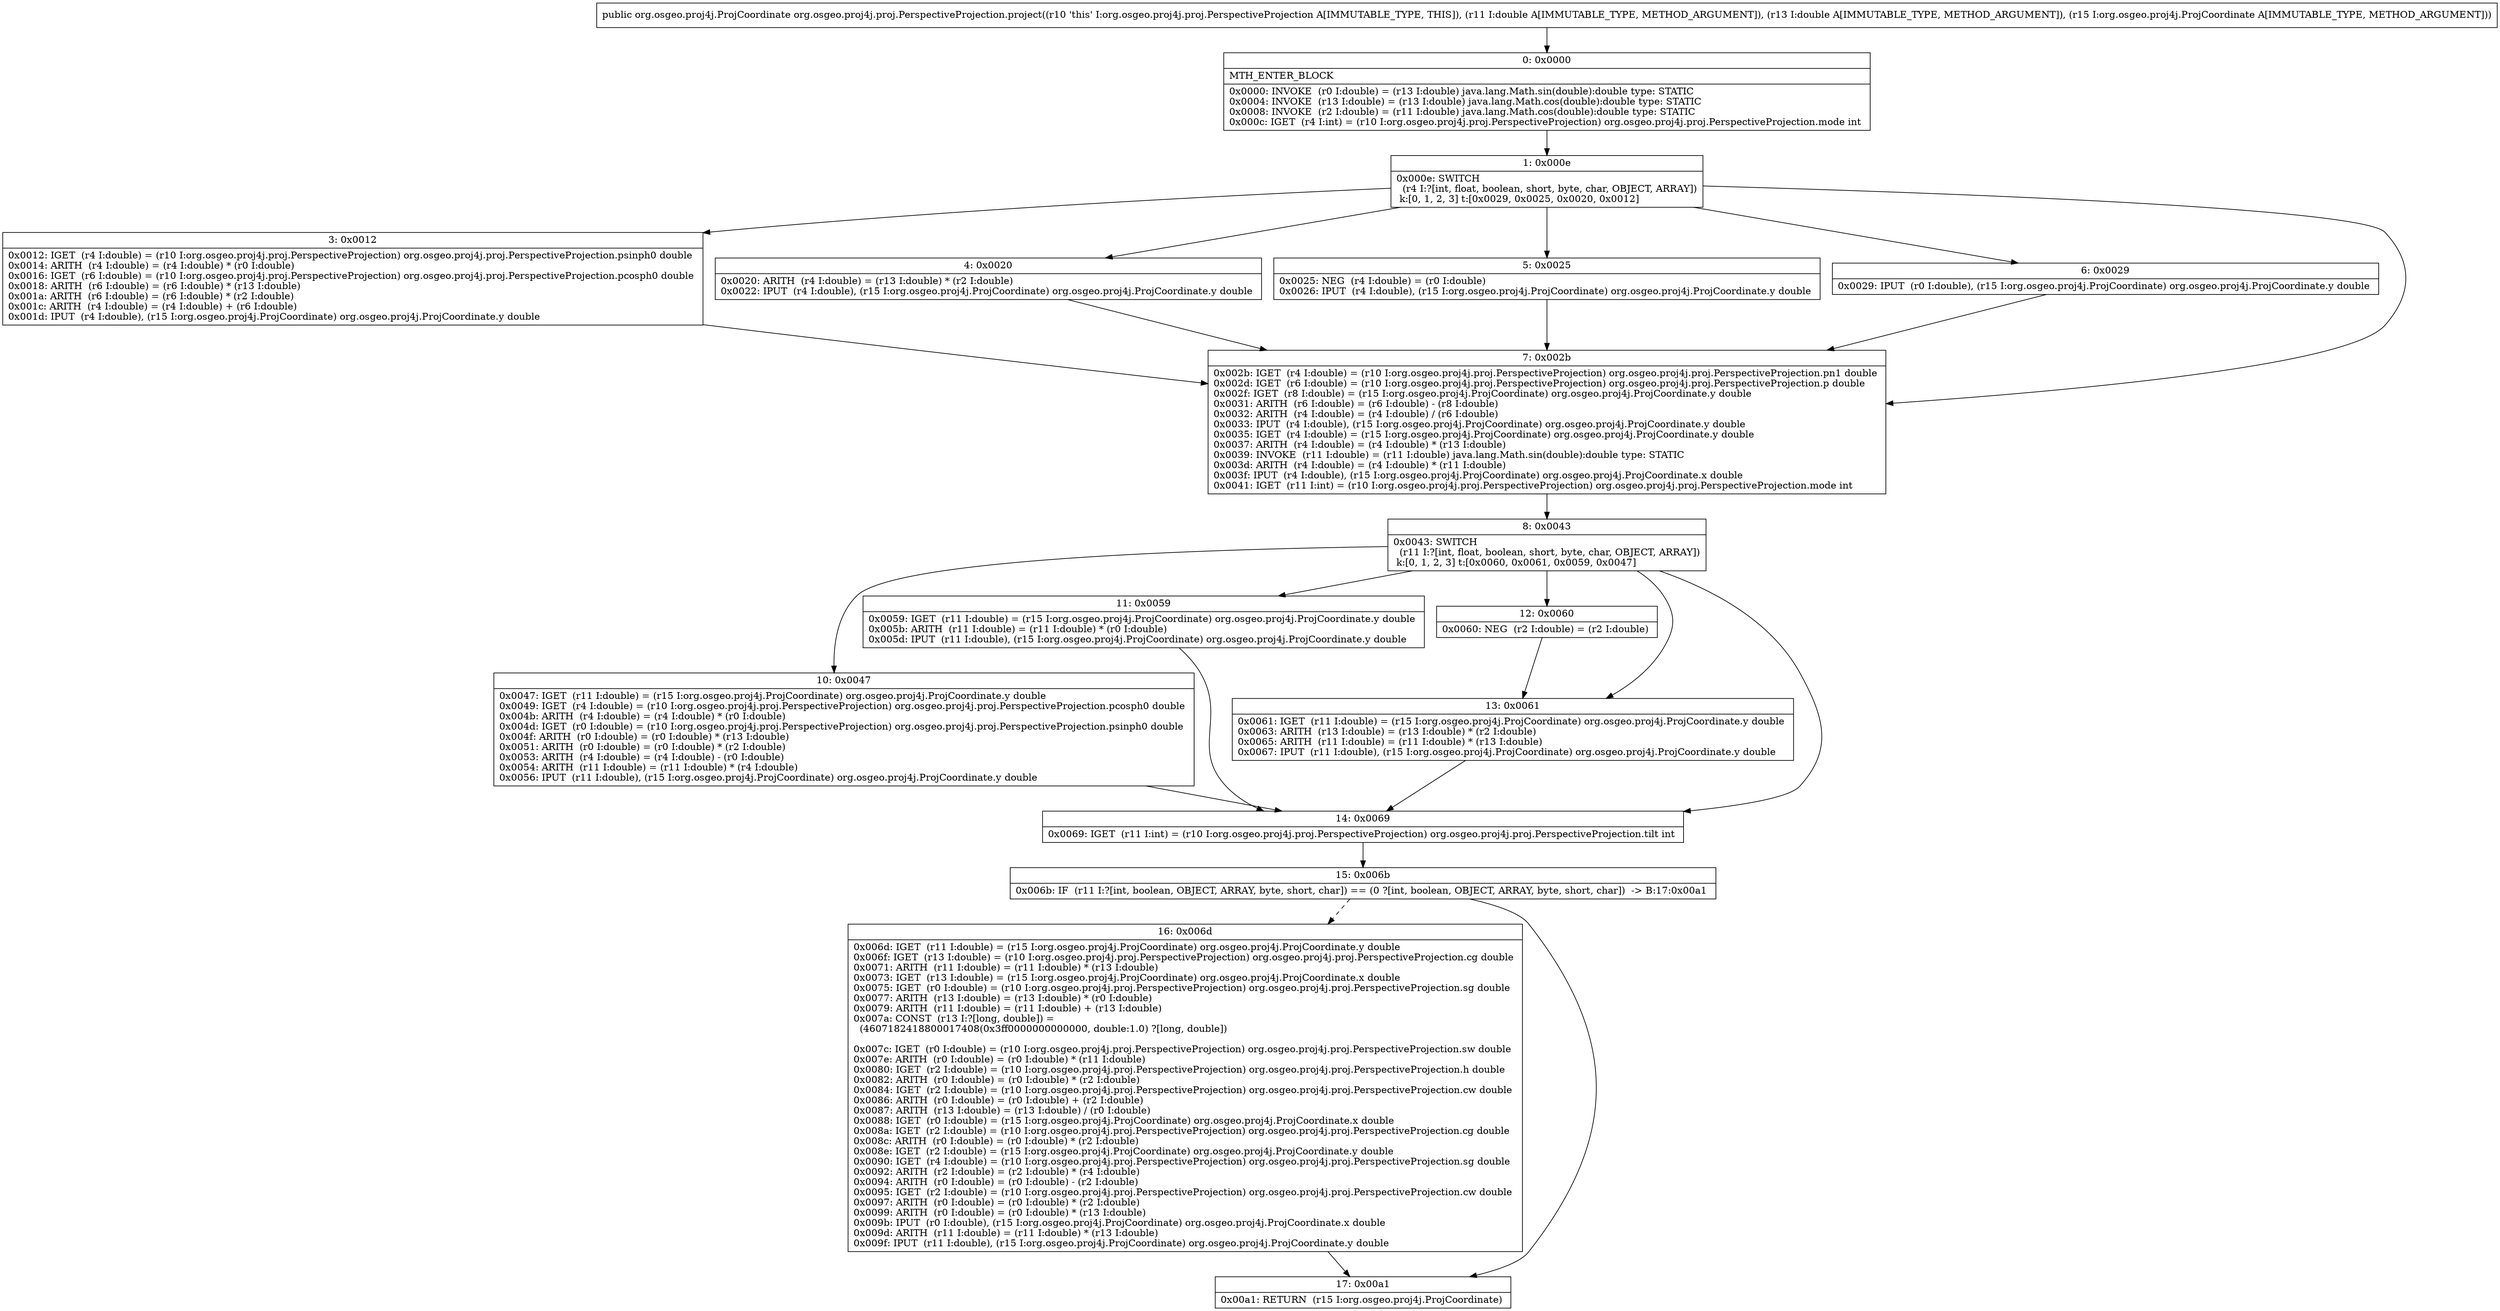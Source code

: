 digraph "CFG fororg.osgeo.proj4j.proj.PerspectiveProjection.project(DDLorg\/osgeo\/proj4j\/ProjCoordinate;)Lorg\/osgeo\/proj4j\/ProjCoordinate;" {
Node_0 [shape=record,label="{0\:\ 0x0000|MTH_ENTER_BLOCK\l|0x0000: INVOKE  (r0 I:double) = (r13 I:double) java.lang.Math.sin(double):double type: STATIC \l0x0004: INVOKE  (r13 I:double) = (r13 I:double) java.lang.Math.cos(double):double type: STATIC \l0x0008: INVOKE  (r2 I:double) = (r11 I:double) java.lang.Math.cos(double):double type: STATIC \l0x000c: IGET  (r4 I:int) = (r10 I:org.osgeo.proj4j.proj.PerspectiveProjection) org.osgeo.proj4j.proj.PerspectiveProjection.mode int \l}"];
Node_1 [shape=record,label="{1\:\ 0x000e|0x000e: SWITCH  \l  (r4 I:?[int, float, boolean, short, byte, char, OBJECT, ARRAY])\l k:[0, 1, 2, 3] t:[0x0029, 0x0025, 0x0020, 0x0012] \l}"];
Node_3 [shape=record,label="{3\:\ 0x0012|0x0012: IGET  (r4 I:double) = (r10 I:org.osgeo.proj4j.proj.PerspectiveProjection) org.osgeo.proj4j.proj.PerspectiveProjection.psinph0 double \l0x0014: ARITH  (r4 I:double) = (r4 I:double) * (r0 I:double) \l0x0016: IGET  (r6 I:double) = (r10 I:org.osgeo.proj4j.proj.PerspectiveProjection) org.osgeo.proj4j.proj.PerspectiveProjection.pcosph0 double \l0x0018: ARITH  (r6 I:double) = (r6 I:double) * (r13 I:double) \l0x001a: ARITH  (r6 I:double) = (r6 I:double) * (r2 I:double) \l0x001c: ARITH  (r4 I:double) = (r4 I:double) + (r6 I:double) \l0x001d: IPUT  (r4 I:double), (r15 I:org.osgeo.proj4j.ProjCoordinate) org.osgeo.proj4j.ProjCoordinate.y double \l}"];
Node_4 [shape=record,label="{4\:\ 0x0020|0x0020: ARITH  (r4 I:double) = (r13 I:double) * (r2 I:double) \l0x0022: IPUT  (r4 I:double), (r15 I:org.osgeo.proj4j.ProjCoordinate) org.osgeo.proj4j.ProjCoordinate.y double \l}"];
Node_5 [shape=record,label="{5\:\ 0x0025|0x0025: NEG  (r4 I:double) = (r0 I:double) \l0x0026: IPUT  (r4 I:double), (r15 I:org.osgeo.proj4j.ProjCoordinate) org.osgeo.proj4j.ProjCoordinate.y double \l}"];
Node_6 [shape=record,label="{6\:\ 0x0029|0x0029: IPUT  (r0 I:double), (r15 I:org.osgeo.proj4j.ProjCoordinate) org.osgeo.proj4j.ProjCoordinate.y double \l}"];
Node_7 [shape=record,label="{7\:\ 0x002b|0x002b: IGET  (r4 I:double) = (r10 I:org.osgeo.proj4j.proj.PerspectiveProjection) org.osgeo.proj4j.proj.PerspectiveProjection.pn1 double \l0x002d: IGET  (r6 I:double) = (r10 I:org.osgeo.proj4j.proj.PerspectiveProjection) org.osgeo.proj4j.proj.PerspectiveProjection.p double \l0x002f: IGET  (r8 I:double) = (r15 I:org.osgeo.proj4j.ProjCoordinate) org.osgeo.proj4j.ProjCoordinate.y double \l0x0031: ARITH  (r6 I:double) = (r6 I:double) \- (r8 I:double) \l0x0032: ARITH  (r4 I:double) = (r4 I:double) \/ (r6 I:double) \l0x0033: IPUT  (r4 I:double), (r15 I:org.osgeo.proj4j.ProjCoordinate) org.osgeo.proj4j.ProjCoordinate.y double \l0x0035: IGET  (r4 I:double) = (r15 I:org.osgeo.proj4j.ProjCoordinate) org.osgeo.proj4j.ProjCoordinate.y double \l0x0037: ARITH  (r4 I:double) = (r4 I:double) * (r13 I:double) \l0x0039: INVOKE  (r11 I:double) = (r11 I:double) java.lang.Math.sin(double):double type: STATIC \l0x003d: ARITH  (r4 I:double) = (r4 I:double) * (r11 I:double) \l0x003f: IPUT  (r4 I:double), (r15 I:org.osgeo.proj4j.ProjCoordinate) org.osgeo.proj4j.ProjCoordinate.x double \l0x0041: IGET  (r11 I:int) = (r10 I:org.osgeo.proj4j.proj.PerspectiveProjection) org.osgeo.proj4j.proj.PerspectiveProjection.mode int \l}"];
Node_8 [shape=record,label="{8\:\ 0x0043|0x0043: SWITCH  \l  (r11 I:?[int, float, boolean, short, byte, char, OBJECT, ARRAY])\l k:[0, 1, 2, 3] t:[0x0060, 0x0061, 0x0059, 0x0047] \l}"];
Node_10 [shape=record,label="{10\:\ 0x0047|0x0047: IGET  (r11 I:double) = (r15 I:org.osgeo.proj4j.ProjCoordinate) org.osgeo.proj4j.ProjCoordinate.y double \l0x0049: IGET  (r4 I:double) = (r10 I:org.osgeo.proj4j.proj.PerspectiveProjection) org.osgeo.proj4j.proj.PerspectiveProjection.pcosph0 double \l0x004b: ARITH  (r4 I:double) = (r4 I:double) * (r0 I:double) \l0x004d: IGET  (r0 I:double) = (r10 I:org.osgeo.proj4j.proj.PerspectiveProjection) org.osgeo.proj4j.proj.PerspectiveProjection.psinph0 double \l0x004f: ARITH  (r0 I:double) = (r0 I:double) * (r13 I:double) \l0x0051: ARITH  (r0 I:double) = (r0 I:double) * (r2 I:double) \l0x0053: ARITH  (r4 I:double) = (r4 I:double) \- (r0 I:double) \l0x0054: ARITH  (r11 I:double) = (r11 I:double) * (r4 I:double) \l0x0056: IPUT  (r11 I:double), (r15 I:org.osgeo.proj4j.ProjCoordinate) org.osgeo.proj4j.ProjCoordinate.y double \l}"];
Node_11 [shape=record,label="{11\:\ 0x0059|0x0059: IGET  (r11 I:double) = (r15 I:org.osgeo.proj4j.ProjCoordinate) org.osgeo.proj4j.ProjCoordinate.y double \l0x005b: ARITH  (r11 I:double) = (r11 I:double) * (r0 I:double) \l0x005d: IPUT  (r11 I:double), (r15 I:org.osgeo.proj4j.ProjCoordinate) org.osgeo.proj4j.ProjCoordinate.y double \l}"];
Node_12 [shape=record,label="{12\:\ 0x0060|0x0060: NEG  (r2 I:double) = (r2 I:double) \l}"];
Node_13 [shape=record,label="{13\:\ 0x0061|0x0061: IGET  (r11 I:double) = (r15 I:org.osgeo.proj4j.ProjCoordinate) org.osgeo.proj4j.ProjCoordinate.y double \l0x0063: ARITH  (r13 I:double) = (r13 I:double) * (r2 I:double) \l0x0065: ARITH  (r11 I:double) = (r11 I:double) * (r13 I:double) \l0x0067: IPUT  (r11 I:double), (r15 I:org.osgeo.proj4j.ProjCoordinate) org.osgeo.proj4j.ProjCoordinate.y double \l}"];
Node_14 [shape=record,label="{14\:\ 0x0069|0x0069: IGET  (r11 I:int) = (r10 I:org.osgeo.proj4j.proj.PerspectiveProjection) org.osgeo.proj4j.proj.PerspectiveProjection.tilt int \l}"];
Node_15 [shape=record,label="{15\:\ 0x006b|0x006b: IF  (r11 I:?[int, boolean, OBJECT, ARRAY, byte, short, char]) == (0 ?[int, boolean, OBJECT, ARRAY, byte, short, char])  \-\> B:17:0x00a1 \l}"];
Node_16 [shape=record,label="{16\:\ 0x006d|0x006d: IGET  (r11 I:double) = (r15 I:org.osgeo.proj4j.ProjCoordinate) org.osgeo.proj4j.ProjCoordinate.y double \l0x006f: IGET  (r13 I:double) = (r10 I:org.osgeo.proj4j.proj.PerspectiveProjection) org.osgeo.proj4j.proj.PerspectiveProjection.cg double \l0x0071: ARITH  (r11 I:double) = (r11 I:double) * (r13 I:double) \l0x0073: IGET  (r13 I:double) = (r15 I:org.osgeo.proj4j.ProjCoordinate) org.osgeo.proj4j.ProjCoordinate.x double \l0x0075: IGET  (r0 I:double) = (r10 I:org.osgeo.proj4j.proj.PerspectiveProjection) org.osgeo.proj4j.proj.PerspectiveProjection.sg double \l0x0077: ARITH  (r13 I:double) = (r13 I:double) * (r0 I:double) \l0x0079: ARITH  (r11 I:double) = (r11 I:double) + (r13 I:double) \l0x007a: CONST  (r13 I:?[long, double]) = \l  (4607182418800017408(0x3ff0000000000000, double:1.0) ?[long, double])\l \l0x007c: IGET  (r0 I:double) = (r10 I:org.osgeo.proj4j.proj.PerspectiveProjection) org.osgeo.proj4j.proj.PerspectiveProjection.sw double \l0x007e: ARITH  (r0 I:double) = (r0 I:double) * (r11 I:double) \l0x0080: IGET  (r2 I:double) = (r10 I:org.osgeo.proj4j.proj.PerspectiveProjection) org.osgeo.proj4j.proj.PerspectiveProjection.h double \l0x0082: ARITH  (r0 I:double) = (r0 I:double) * (r2 I:double) \l0x0084: IGET  (r2 I:double) = (r10 I:org.osgeo.proj4j.proj.PerspectiveProjection) org.osgeo.proj4j.proj.PerspectiveProjection.cw double \l0x0086: ARITH  (r0 I:double) = (r0 I:double) + (r2 I:double) \l0x0087: ARITH  (r13 I:double) = (r13 I:double) \/ (r0 I:double) \l0x0088: IGET  (r0 I:double) = (r15 I:org.osgeo.proj4j.ProjCoordinate) org.osgeo.proj4j.ProjCoordinate.x double \l0x008a: IGET  (r2 I:double) = (r10 I:org.osgeo.proj4j.proj.PerspectiveProjection) org.osgeo.proj4j.proj.PerspectiveProjection.cg double \l0x008c: ARITH  (r0 I:double) = (r0 I:double) * (r2 I:double) \l0x008e: IGET  (r2 I:double) = (r15 I:org.osgeo.proj4j.ProjCoordinate) org.osgeo.proj4j.ProjCoordinate.y double \l0x0090: IGET  (r4 I:double) = (r10 I:org.osgeo.proj4j.proj.PerspectiveProjection) org.osgeo.proj4j.proj.PerspectiveProjection.sg double \l0x0092: ARITH  (r2 I:double) = (r2 I:double) * (r4 I:double) \l0x0094: ARITH  (r0 I:double) = (r0 I:double) \- (r2 I:double) \l0x0095: IGET  (r2 I:double) = (r10 I:org.osgeo.proj4j.proj.PerspectiveProjection) org.osgeo.proj4j.proj.PerspectiveProjection.cw double \l0x0097: ARITH  (r0 I:double) = (r0 I:double) * (r2 I:double) \l0x0099: ARITH  (r0 I:double) = (r0 I:double) * (r13 I:double) \l0x009b: IPUT  (r0 I:double), (r15 I:org.osgeo.proj4j.ProjCoordinate) org.osgeo.proj4j.ProjCoordinate.x double \l0x009d: ARITH  (r11 I:double) = (r11 I:double) * (r13 I:double) \l0x009f: IPUT  (r11 I:double), (r15 I:org.osgeo.proj4j.ProjCoordinate) org.osgeo.proj4j.ProjCoordinate.y double \l}"];
Node_17 [shape=record,label="{17\:\ 0x00a1|0x00a1: RETURN  (r15 I:org.osgeo.proj4j.ProjCoordinate) \l}"];
MethodNode[shape=record,label="{public org.osgeo.proj4j.ProjCoordinate org.osgeo.proj4j.proj.PerspectiveProjection.project((r10 'this' I:org.osgeo.proj4j.proj.PerspectiveProjection A[IMMUTABLE_TYPE, THIS]), (r11 I:double A[IMMUTABLE_TYPE, METHOD_ARGUMENT]), (r13 I:double A[IMMUTABLE_TYPE, METHOD_ARGUMENT]), (r15 I:org.osgeo.proj4j.ProjCoordinate A[IMMUTABLE_TYPE, METHOD_ARGUMENT])) }"];
MethodNode -> Node_0;
Node_0 -> Node_1;
Node_1 -> Node_3;
Node_1 -> Node_4;
Node_1 -> Node_5;
Node_1 -> Node_6;
Node_1 -> Node_7;
Node_3 -> Node_7;
Node_4 -> Node_7;
Node_5 -> Node_7;
Node_6 -> Node_7;
Node_7 -> Node_8;
Node_8 -> Node_10;
Node_8 -> Node_11;
Node_8 -> Node_12;
Node_8 -> Node_13;
Node_8 -> Node_14;
Node_10 -> Node_14;
Node_11 -> Node_14;
Node_12 -> Node_13;
Node_13 -> Node_14;
Node_14 -> Node_15;
Node_15 -> Node_16[style=dashed];
Node_15 -> Node_17;
Node_16 -> Node_17;
}

